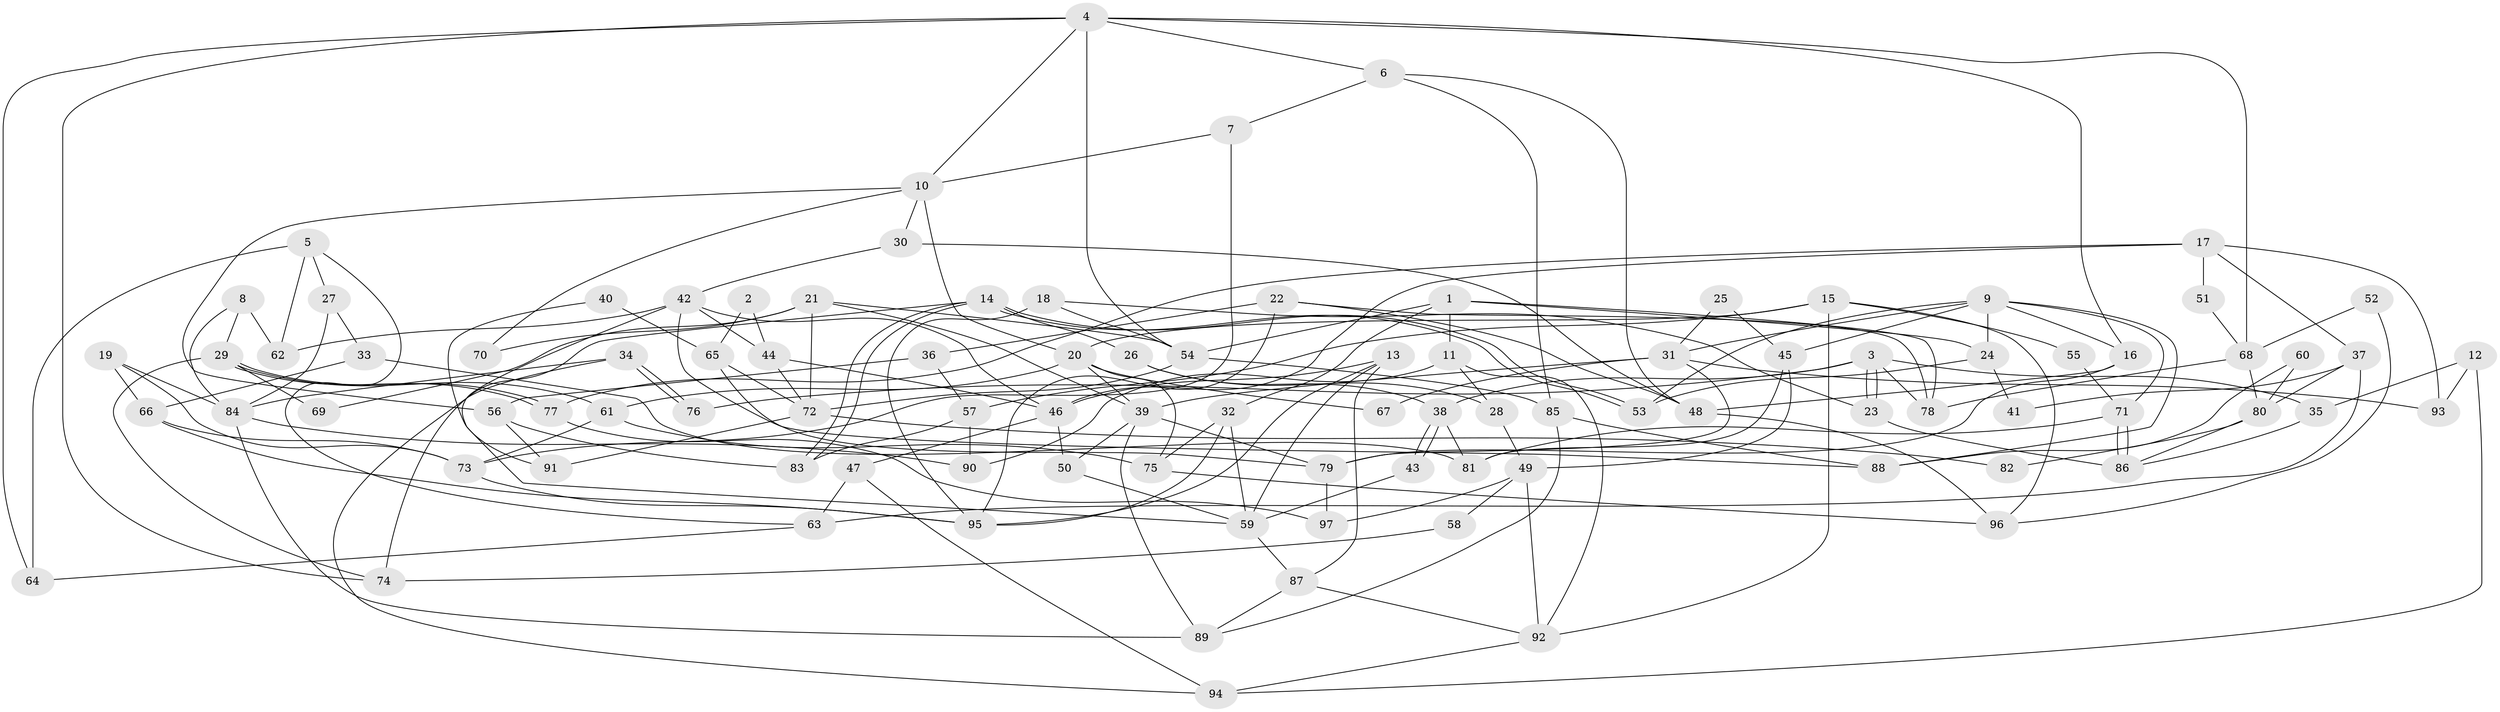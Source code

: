 // coarse degree distribution, {7: 0.19672131147540983, 4: 0.18032786885245902, 8: 0.06557377049180328, 5: 0.09836065573770492, 6: 0.14754098360655737, 3: 0.14754098360655737, 2: 0.14754098360655737, 9: 0.01639344262295082}
// Generated by graph-tools (version 1.1) at 2025/52/02/27/25 19:52:01]
// undirected, 97 vertices, 194 edges
graph export_dot {
graph [start="1"]
  node [color=gray90,style=filled];
  1;
  2;
  3;
  4;
  5;
  6;
  7;
  8;
  9;
  10;
  11;
  12;
  13;
  14;
  15;
  16;
  17;
  18;
  19;
  20;
  21;
  22;
  23;
  24;
  25;
  26;
  27;
  28;
  29;
  30;
  31;
  32;
  33;
  34;
  35;
  36;
  37;
  38;
  39;
  40;
  41;
  42;
  43;
  44;
  45;
  46;
  47;
  48;
  49;
  50;
  51;
  52;
  53;
  54;
  55;
  56;
  57;
  58;
  59;
  60;
  61;
  62;
  63;
  64;
  65;
  66;
  67;
  68;
  69;
  70;
  71;
  72;
  73;
  74;
  75;
  76;
  77;
  78;
  79;
  80;
  81;
  82;
  83;
  84;
  85;
  86;
  87;
  88;
  89;
  90;
  91;
  92;
  93;
  94;
  95;
  96;
  97;
  1 -- 11;
  1 -- 32;
  1 -- 24;
  1 -- 54;
  1 -- 78;
  2 -- 44;
  2 -- 65;
  3 -- 38;
  3 -- 23;
  3 -- 23;
  3 -- 35;
  3 -- 76;
  3 -- 78;
  4 -- 6;
  4 -- 54;
  4 -- 10;
  4 -- 16;
  4 -- 64;
  4 -- 68;
  4 -- 74;
  5 -- 62;
  5 -- 64;
  5 -- 27;
  5 -- 63;
  6 -- 48;
  6 -- 85;
  6 -- 7;
  7 -- 73;
  7 -- 10;
  8 -- 29;
  8 -- 84;
  8 -- 62;
  9 -- 53;
  9 -- 16;
  9 -- 24;
  9 -- 31;
  9 -- 45;
  9 -- 71;
  9 -- 88;
  10 -- 20;
  10 -- 30;
  10 -- 56;
  10 -- 70;
  11 -- 90;
  11 -- 92;
  11 -- 28;
  12 -- 93;
  12 -- 35;
  12 -- 94;
  13 -- 46;
  13 -- 59;
  13 -- 87;
  13 -- 95;
  14 -- 53;
  14 -- 53;
  14 -- 83;
  14 -- 83;
  14 -- 26;
  14 -- 74;
  15 -- 92;
  15 -- 20;
  15 -- 55;
  15 -- 57;
  15 -- 96;
  16 -- 48;
  16 -- 79;
  17 -- 77;
  17 -- 46;
  17 -- 37;
  17 -- 51;
  17 -- 93;
  18 -- 54;
  18 -- 95;
  18 -- 23;
  19 -- 84;
  19 -- 66;
  19 -- 73;
  20 -- 39;
  20 -- 61;
  20 -- 67;
  20 -- 75;
  21 -- 72;
  21 -- 39;
  21 -- 54;
  21 -- 69;
  21 -- 70;
  22 -- 95;
  22 -- 78;
  22 -- 36;
  22 -- 48;
  23 -- 86;
  24 -- 41;
  24 -- 53;
  25 -- 45;
  25 -- 31;
  26 -- 28;
  26 -- 38;
  27 -- 33;
  27 -- 84;
  28 -- 49;
  29 -- 77;
  29 -- 77;
  29 -- 74;
  29 -- 61;
  29 -- 69;
  30 -- 48;
  30 -- 42;
  31 -- 79;
  31 -- 39;
  31 -- 67;
  31 -- 93;
  32 -- 75;
  32 -- 95;
  32 -- 59;
  33 -- 81;
  33 -- 66;
  34 -- 76;
  34 -- 76;
  34 -- 84;
  34 -- 94;
  35 -- 86;
  36 -- 57;
  36 -- 56;
  37 -- 80;
  37 -- 41;
  37 -- 63;
  38 -- 43;
  38 -- 43;
  38 -- 81;
  39 -- 89;
  39 -- 50;
  39 -- 79;
  40 -- 65;
  40 -- 91;
  42 -- 46;
  42 -- 44;
  42 -- 59;
  42 -- 62;
  42 -- 88;
  43 -- 59;
  44 -- 46;
  44 -- 72;
  45 -- 81;
  45 -- 49;
  46 -- 47;
  46 -- 50;
  47 -- 94;
  47 -- 63;
  48 -- 96;
  49 -- 92;
  49 -- 58;
  49 -- 97;
  50 -- 59;
  51 -- 68;
  52 -- 68;
  52 -- 96;
  54 -- 72;
  54 -- 85;
  55 -- 71;
  56 -- 83;
  56 -- 91;
  57 -- 83;
  57 -- 90;
  58 -- 74;
  59 -- 87;
  60 -- 88;
  60 -- 80;
  61 -- 73;
  61 -- 75;
  63 -- 64;
  65 -- 72;
  65 -- 79;
  66 -- 95;
  66 -- 73;
  68 -- 78;
  68 -- 80;
  71 -- 86;
  71 -- 86;
  71 -- 81;
  72 -- 82;
  72 -- 91;
  73 -- 95;
  75 -- 96;
  77 -- 97;
  79 -- 97;
  80 -- 86;
  80 -- 82;
  84 -- 89;
  84 -- 90;
  85 -- 88;
  85 -- 89;
  87 -- 89;
  87 -- 92;
  92 -- 94;
}

